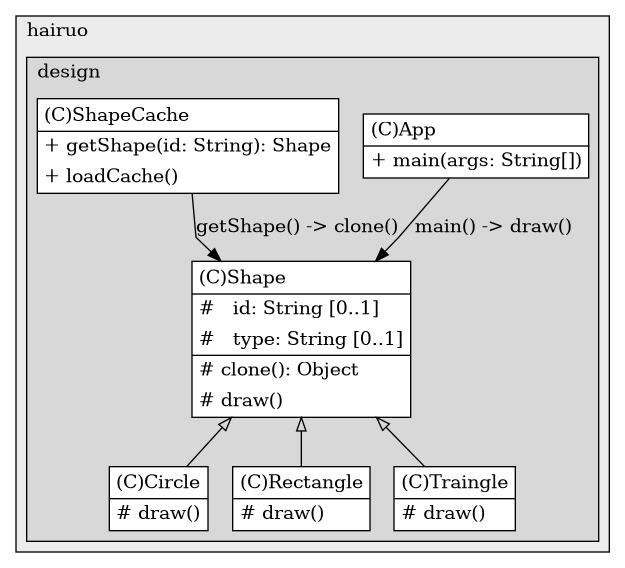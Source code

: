 @startuml

/' diagram meta data start
config=StructureConfiguration;
{
  "projectClassification": {
    "searchMode": "OpenProject", // OpenProject, AllProjects
    "includedProjects": "",
    "pathEndKeywords": "*.impl",
    "isClientPath": "",
    "isClientName": "",
    "isTestPath": "",
    "isTestName": "",
    "isMappingPath": "",
    "isMappingName": "",
    "isDataAccessPath": "",
    "isDataAccessName": "",
    "isDataStructurePath": "",
    "isDataStructureName": "",
    "isInterfaceStructuresPath": "",
    "isInterfaceStructuresName": "",
    "isEntryPointPath": "",
    "isEntryPointName": "",
    "treatFinalFieldsAsMandatory": false
  },
  "graphRestriction": {
    "classPackageExcludeFilter": "",
    "classPackageIncludeFilter": "",
    "classNameExcludeFilter": "",
    "classNameIncludeFilter": "",
    "methodNameExcludeFilter": "",
    "methodNameIncludeFilter": "",
    "removeByInheritance": "", // inheritance/annotation based filtering is done in a second step
    "removeByAnnotation": "",
    "removeByClassPackage": "", // cleanup the graph after inheritance/annotation based filtering is done
    "removeByClassName": "",
    "cutMappings": false,
    "cutEnum": true,
    "cutTests": true,
    "cutClient": true,
    "cutDataAccess": true,
    "cutInterfaceStructures": true,
    "cutDataStructures": true,
    "cutGetterAndSetter": true,
    "cutConstructors": true
  },
  "graphTraversal": {
    "forwardDepth": 3,
    "backwardDepth": 3,
    "classPackageExcludeFilter": "",
    "classPackageIncludeFilter": "",
    "classNameExcludeFilter": "",
    "classNameIncludeFilter": "",
    "methodNameExcludeFilter": "",
    "methodNameIncludeFilter": "",
    "hideMappings": false,
    "hideDataStructures": false,
    "hidePrivateMethods": true,
    "hideInterfaceCalls": true, // indirection: implementation -> interface (is hidden) -> implementation
    "onlyShowApplicationEntryPoints": false, // root node is included
    "useMethodCallsForStructureDiagram": "ForwardOnly" // ForwardOnly, BothDirections, No
  },
  "details": {
    "aggregation": "GroupByClass", // ByClass, GroupByClass, None
    "showClassGenericTypes": true,
    "showMethods": true,
    "showMethodParameterNames": true,
    "showMethodParameterTypes": true,
    "showMethodReturnType": true,
    "showPackageLevels": 2,
    "showDetailedClassStructure": true
  },
  "rootClass": "com.hairuo.design.patterns.type.create.prototype.App",
  "extensionCallbackMethod": "" // qualified.class.name#methodName - signature: public static String method(String)
}
diagram meta data end '/



digraph g {
    rankdir="TB"
    splines=polyline
    

'nodes 
subgraph cluster_1224712708 { 
   	label=hairuo
	labeljust=l
	fillcolor="#ececec"
	style=filled
   
   subgraph cluster_1447193104 { 
   	label=design
	labeljust=l
	fillcolor="#d8d8d8"
	style=filled
   
   App1197934884[
	label=<<TABLE BORDER="1" CELLBORDER="0" CELLPADDING="4" CELLSPACING="0">
<TR><TD ALIGN="LEFT" >(C)App</TD></TR>
<HR/>
<TR><TD ALIGN="LEFT" >+ main(args: String[])</TD></TR>
</TABLE>>
	style=filled
	margin=0
	shape=plaintext
	fillcolor="#FFFFFF"
];

Circle1197934884[
	label=<<TABLE BORDER="1" CELLBORDER="0" CELLPADDING="4" CELLSPACING="0">
<TR><TD ALIGN="LEFT" >(C)Circle</TD></TR>
<HR/>
<TR><TD ALIGN="LEFT" ># draw()</TD></TR>
</TABLE>>
	style=filled
	margin=0
	shape=plaintext
	fillcolor="#FFFFFF"
];

Rectangle1197934884[
	label=<<TABLE BORDER="1" CELLBORDER="0" CELLPADDING="4" CELLSPACING="0">
<TR><TD ALIGN="LEFT" >(C)Rectangle</TD></TR>
<HR/>
<TR><TD ALIGN="LEFT" ># draw()</TD></TR>
</TABLE>>
	style=filled
	margin=0
	shape=plaintext
	fillcolor="#FFFFFF"
];

Shape1197934884[
	label=<<TABLE BORDER="1" CELLBORDER="0" CELLPADDING="4" CELLSPACING="0">
<TR><TD ALIGN="LEFT" >(C)Shape</TD></TR>
<HR/>
<TR><TD ALIGN="LEFT" >#   id: String [0..1]</TD></TR>
<TR><TD ALIGN="LEFT" >#   type: String [0..1]</TD></TR>
<HR/>
<TR><TD ALIGN="LEFT" ># clone(): Object</TD></TR>
<TR><TD ALIGN="LEFT" ># draw()</TD></TR>
</TABLE>>
	style=filled
	margin=0
	shape=plaintext
	fillcolor="#FFFFFF"
];

ShapeCache1197934884[
	label=<<TABLE BORDER="1" CELLBORDER="0" CELLPADDING="4" CELLSPACING="0">
<TR><TD ALIGN="LEFT" >(C)ShapeCache</TD></TR>
<HR/>
<TR><TD ALIGN="LEFT" >+ getShape(id: String): Shape</TD></TR>
<TR><TD ALIGN="LEFT" >+ loadCache()</TD></TR>
</TABLE>>
	style=filled
	margin=0
	shape=plaintext
	fillcolor="#FFFFFF"
];

Traingle1197934884[
	label=<<TABLE BORDER="1" CELLBORDER="0" CELLPADDING="4" CELLSPACING="0">
<TR><TD ALIGN="LEFT" >(C)Traingle</TD></TR>
<HR/>
<TR><TD ALIGN="LEFT" ># draw()</TD></TR>
</TABLE>>
	style=filled
	margin=0
	shape=plaintext
	fillcolor="#FFFFFF"
];
} 
} 

'edges    
App1197934884 -> Shape1197934884[label="main() -> draw()"];
Shape1197934884 -> Circle1197934884[arrowhead=none, arrowtail=empty, dir=both];
Shape1197934884 -> Rectangle1197934884[arrowhead=none, arrowtail=empty, dir=both];
Shape1197934884 -> Traingle1197934884[arrowhead=none, arrowtail=empty, dir=both];
ShapeCache1197934884 -> Shape1197934884[label="getShape() -> clone()"];
    
}
@enduml